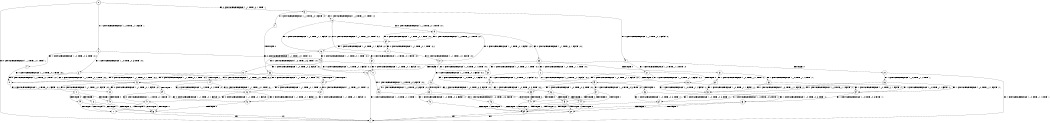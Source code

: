 digraph BCG {
size = "7, 10.5";
center = TRUE;
node [shape = circle];
0 [peripheries = 2];
0 -> 1 [label = "EX !0 !ATOMIC_EXCH_BRANCH (1, +1, TRUE, +0, 1, TRUE) !::"];
0 -> 2 [label = "EX !1 !ATOMIC_EXCH_BRANCH (1, +0, TRUE, +1, 1, FALSE) !::"];
0 -> 3 [label = "EX !0 !ATOMIC_EXCH_BRANCH (1, +1, TRUE, +0, 1, TRUE) !::"];
2 -> 4 [label = "EX !1 !ATOMIC_EXCH_BRANCH (1, +0, TRUE, +0, 3, TRUE) !:0:1:"];
2 -> 5 [label = "EX !0 !ATOMIC_EXCH_BRANCH (1, +1, TRUE, +0, 1, TRUE) !:0:1:"];
2 -> 6 [label = "EX !1 !ATOMIC_EXCH_BRANCH (1, +0, TRUE, +0, 3, TRUE) !:0:1:"];
3 -> 7 [label = "EX !0 !ATOMIC_EXCH_BRANCH (1, +1, TRUE, +0, 1, FALSE) !:0:"];
3 -> 8 [label = "EX !1 !ATOMIC_EXCH_BRANCH (1, +0, TRUE, +1, 1, TRUE) !:0:"];
3 -> 9 [label = "EX !0 !ATOMIC_EXCH_BRANCH (1, +1, TRUE, +0, 1, FALSE) !:0:"];
4 -> 10 [label = "EX !0 !ATOMIC_EXCH_BRANCH (1, +1, TRUE, +0, 1, TRUE) !:0:1:"];
5 -> 11 [label = "EX !0 !ATOMIC_EXCH_BRANCH (1, +1, TRUE, +0, 1, FALSE) !:0:1:"];
5 -> 12 [label = "EX !1 !ATOMIC_EXCH_BRANCH (1, +0, TRUE, +0, 3, FALSE) !:0:1:"];
5 -> 13 [label = "EX !0 !ATOMIC_EXCH_BRANCH (1, +1, TRUE, +0, 1, FALSE) !:0:1:"];
6 -> 10 [label = "EX !0 !ATOMIC_EXCH_BRANCH (1, +1, TRUE, +0, 1, TRUE) !:0:1:"];
6 -> 14 [label = "TERMINATE !1"];
6 -> 15 [label = "EX !0 !ATOMIC_EXCH_BRANCH (1, +1, TRUE, +0, 1, TRUE) !:0:1:"];
7 -> 16 [label = "TERMINATE !0"];
8 -> 17 [label = "EX !0 !ATOMIC_EXCH_BRANCH (1, +1, TRUE, +0, 1, TRUE) !:0:1:"];
8 -> 18 [label = "EX !1 !ATOMIC_EXCH_BRANCH (1, +0, TRUE, +1, 1, FALSE) !:0:1:"];
8 -> 19 [label = "EX !0 !ATOMIC_EXCH_BRANCH (1, +1, TRUE, +0, 1, TRUE) !:0:1:"];
9 -> 16 [label = "TERMINATE !0"];
9 -> 20 [label = "TERMINATE !0"];
9 -> 21 [label = "EX !1 !ATOMIC_EXCH_BRANCH (1, +0, TRUE, +1, 1, TRUE) !:0:"];
10 -> 22 [label = "EX !0 !ATOMIC_EXCH_BRANCH (1, +1, TRUE, +0, 1, FALSE) !:0:1:"];
11 -> 23 [label = "EX !1 !ATOMIC_EXCH_BRANCH (1, +0, TRUE, +0, 3, FALSE) !:0:1:"];
12 -> 10 [label = "EX !0 !ATOMIC_EXCH_BRANCH (1, +1, TRUE, +0, 1, TRUE) !:0:1:"];
12 -> 24 [label = "TERMINATE !1"];
12 -> 15 [label = "EX !0 !ATOMIC_EXCH_BRANCH (1, +1, TRUE, +0, 1, TRUE) !:0:1:"];
13 -> 23 [label = "EX !1 !ATOMIC_EXCH_BRANCH (1, +0, TRUE, +0, 3, FALSE) !:0:1:"];
13 -> 25 [label = "TERMINATE !0"];
13 -> 26 [label = "EX !1 !ATOMIC_EXCH_BRANCH (1, +0, TRUE, +0, 3, FALSE) !:0:1:"];
14 -> 27 [label = "EX !0 !ATOMIC_EXCH_BRANCH (1, +1, TRUE, +0, 1, TRUE) !:0:"];
14 -> 28 [label = "EX !0 !ATOMIC_EXCH_BRANCH (1, +1, TRUE, +0, 1, TRUE) !:0:"];
15 -> 22 [label = "EX !0 !ATOMIC_EXCH_BRANCH (1, +1, TRUE, +0, 1, FALSE) !:0:1:"];
15 -> 29 [label = "TERMINATE !1"];
15 -> 30 [label = "EX !0 !ATOMIC_EXCH_BRANCH (1, +1, TRUE, +0, 1, FALSE) !:0:1:"];
16 -> 1 [label = "EX !1 !ATOMIC_EXCH_BRANCH (1, +0, TRUE, +1, 1, TRUE) !::"];
17 -> 31 [label = "EX !0 !ATOMIC_EXCH_BRANCH (1, +1, TRUE, +0, 1, FALSE) !:0:1:"];
18 -> 32 [label = "EX !0 !ATOMIC_EXCH_BRANCH (1, +1, TRUE, +0, 1, TRUE) !:0:1:"];
18 -> 33 [label = "EX !1 !ATOMIC_EXCH_BRANCH (1, +0, TRUE, +0, 3, TRUE) !:0:1:"];
18 -> 5 [label = "EX !0 !ATOMIC_EXCH_BRANCH (1, +1, TRUE, +0, 1, TRUE) !:0:1:"];
19 -> 31 [label = "EX !0 !ATOMIC_EXCH_BRANCH (1, +1, TRUE, +0, 1, FALSE) !:0:1:"];
19 -> 34 [label = "EX !1 !ATOMIC_EXCH_BRANCH (1, +0, TRUE, +1, 1, TRUE) !:0:1:"];
19 -> 35 [label = "EX !0 !ATOMIC_EXCH_BRANCH (1, +1, TRUE, +0, 1, FALSE) !:0:1:"];
20 -> 1 [label = "EX !1 !ATOMIC_EXCH_BRANCH (1, +0, TRUE, +1, 1, TRUE) !::"];
20 -> 36 [label = "EX !1 !ATOMIC_EXCH_BRANCH (1, +0, TRUE, +1, 1, TRUE) !::"];
21 -> 37 [label = "EX !1 !ATOMIC_EXCH_BRANCH (1, +0, TRUE, +1, 1, FALSE) !:0:1:"];
21 -> 38 [label = "TERMINATE !0"];
21 -> 39 [label = "EX !1 !ATOMIC_EXCH_BRANCH (1, +0, TRUE, +1, 1, FALSE) !:0:1:"];
22 -> 40 [label = "TERMINATE !0"];
23 -> 41 [label = "TERMINATE !0"];
24 -> 27 [label = "EX !0 !ATOMIC_EXCH_BRANCH (1, +1, TRUE, +0, 1, TRUE) !:0:"];
24 -> 28 [label = "EX !0 !ATOMIC_EXCH_BRANCH (1, +1, TRUE, +0, 1, TRUE) !:0:"];
25 -> 42 [label = "EX !1 !ATOMIC_EXCH_BRANCH (1, +0, TRUE, +0, 3, FALSE) !:1:"];
25 -> 43 [label = "EX !1 !ATOMIC_EXCH_BRANCH (1, +0, TRUE, +0, 3, FALSE) !:1:"];
26 -> 41 [label = "TERMINATE !0"];
26 -> 44 [label = "TERMINATE !1"];
26 -> 45 [label = "TERMINATE !0"];
27 -> 46 [label = "EX !0 !ATOMIC_EXCH_BRANCH (1, +1, TRUE, +0, 1, FALSE) !:0:"];
28 -> 46 [label = "EX !0 !ATOMIC_EXCH_BRANCH (1, +1, TRUE, +0, 1, FALSE) !:0:"];
28 -> 47 [label = "EX !0 !ATOMIC_EXCH_BRANCH (1, +1, TRUE, +0, 1, FALSE) !:0:"];
29 -> 46 [label = "EX !0 !ATOMIC_EXCH_BRANCH (1, +1, TRUE, +0, 1, FALSE) !:0:"];
29 -> 47 [label = "EX !0 !ATOMIC_EXCH_BRANCH (1, +1, TRUE, +0, 1, FALSE) !:0:"];
30 -> 40 [label = "TERMINATE !0"];
30 -> 48 [label = "TERMINATE !1"];
30 -> 49 [label = "TERMINATE !0"];
31 -> 50 [label = "EX !1 !ATOMIC_EXCH_BRANCH (1, +0, TRUE, +1, 1, TRUE) !:0:1:"];
32 -> 11 [label = "EX !0 !ATOMIC_EXCH_BRANCH (1, +1, TRUE, +0, 1, FALSE) !:0:1:"];
33 -> 10 [label = "EX !0 !ATOMIC_EXCH_BRANCH (1, +1, TRUE, +0, 1, TRUE) !:0:1:"];
33 -> 24 [label = "TERMINATE !1"];
33 -> 15 [label = "EX !0 !ATOMIC_EXCH_BRANCH (1, +1, TRUE, +0, 1, TRUE) !:0:1:"];
34 -> 17 [label = "EX !0 !ATOMIC_EXCH_BRANCH (1, +1, TRUE, +0, 1, TRUE) !:0:1:"];
34 -> 18 [label = "EX !1 !ATOMIC_EXCH_BRANCH (1, +0, TRUE, +1, 1, FALSE) !:0:1:"];
34 -> 19 [label = "EX !0 !ATOMIC_EXCH_BRANCH (1, +1, TRUE, +0, 1, TRUE) !:0:1:"];
35 -> 50 [label = "EX !1 !ATOMIC_EXCH_BRANCH (1, +0, TRUE, +1, 1, TRUE) !:0:1:"];
35 -> 51 [label = "TERMINATE !0"];
35 -> 52 [label = "EX !1 !ATOMIC_EXCH_BRANCH (1, +0, TRUE, +1, 1, TRUE) !:0:1:"];
36 -> 53 [label = "EX !1 !ATOMIC_EXCH_BRANCH (1, +0, TRUE, +1, 1, FALSE) !:1:"];
36 -> 54 [label = "EX !1 !ATOMIC_EXCH_BRANCH (1, +0, TRUE, +1, 1, FALSE) !:1:"];
37 -> 55 [label = "EX !1 !ATOMIC_EXCH_BRANCH (1, +0, TRUE, +0, 3, TRUE) !:0:1:"];
38 -> 53 [label = "EX !1 !ATOMIC_EXCH_BRANCH (1, +0, TRUE, +1, 1, FALSE) !:1:"];
38 -> 54 [label = "EX !1 !ATOMIC_EXCH_BRANCH (1, +0, TRUE, +1, 1, FALSE) !:1:"];
39 -> 55 [label = "EX !1 !ATOMIC_EXCH_BRANCH (1, +0, TRUE, +0, 3, TRUE) !:0:1:"];
39 -> 56 [label = "TERMINATE !0"];
39 -> 57 [label = "EX !1 !ATOMIC_EXCH_BRANCH (1, +0, TRUE, +0, 3, TRUE) !:0:1:"];
40 -> 58 [label = "TERMINATE !1"];
41 -> 59 [label = "TERMINATE !1"];
42 -> 59 [label = "TERMINATE !1"];
43 -> 59 [label = "TERMINATE !1"];
43 -> 60 [label = "TERMINATE !1"];
44 -> 59 [label = "TERMINATE !0"];
44 -> 60 [label = "TERMINATE !0"];
45 -> 59 [label = "TERMINATE !1"];
45 -> 60 [label = "TERMINATE !1"];
46 -> 58 [label = "TERMINATE !0"];
47 -> 58 [label = "TERMINATE !0"];
47 -> 61 [label = "TERMINATE !0"];
48 -> 58 [label = "TERMINATE !0"];
48 -> 61 [label = "TERMINATE !0"];
49 -> 58 [label = "TERMINATE !1"];
49 -> 61 [label = "TERMINATE !1"];
50 -> 37 [label = "EX !1 !ATOMIC_EXCH_BRANCH (1, +0, TRUE, +1, 1, FALSE) !:0:1:"];
51 -> 62 [label = "EX !1 !ATOMIC_EXCH_BRANCH (1, +0, TRUE, +1, 1, TRUE) !:1:"];
51 -> 63 [label = "EX !1 !ATOMIC_EXCH_BRANCH (1, +0, TRUE, +1, 1, TRUE) !:1:"];
52 -> 37 [label = "EX !1 !ATOMIC_EXCH_BRANCH (1, +0, TRUE, +1, 1, FALSE) !:0:1:"];
52 -> 38 [label = "TERMINATE !0"];
52 -> 39 [label = "EX !1 !ATOMIC_EXCH_BRANCH (1, +0, TRUE, +1, 1, FALSE) !:0:1:"];
53 -> 64 [label = "EX !1 !ATOMIC_EXCH_BRANCH (1, +0, TRUE, +0, 3, TRUE) !:1:"];
54 -> 64 [label = "EX !1 !ATOMIC_EXCH_BRANCH (1, +0, TRUE, +0, 3, TRUE) !:1:"];
54 -> 65 [label = "EX !1 !ATOMIC_EXCH_BRANCH (1, +0, TRUE, +0, 3, TRUE) !:1:"];
55 -> 41 [label = "TERMINATE !0"];
56 -> 64 [label = "EX !1 !ATOMIC_EXCH_BRANCH (1, +0, TRUE, +0, 3, TRUE) !:1:"];
56 -> 65 [label = "EX !1 !ATOMIC_EXCH_BRANCH (1, +0, TRUE, +0, 3, TRUE) !:1:"];
57 -> 41 [label = "TERMINATE !0"];
57 -> 44 [label = "TERMINATE !1"];
57 -> 45 [label = "TERMINATE !0"];
58 -> 1 [label = "exit"];
59 -> 1 [label = "exit"];
60 -> 1 [label = "exit"];
61 -> 1 [label = "exit"];
62 -> 53 [label = "EX !1 !ATOMIC_EXCH_BRANCH (1, +0, TRUE, +1, 1, FALSE) !:1:"];
63 -> 53 [label = "EX !1 !ATOMIC_EXCH_BRANCH (1, +0, TRUE, +1, 1, FALSE) !:1:"];
63 -> 54 [label = "EX !1 !ATOMIC_EXCH_BRANCH (1, +0, TRUE, +1, 1, FALSE) !:1:"];
64 -> 59 [label = "TERMINATE !1"];
65 -> 59 [label = "TERMINATE !1"];
65 -> 60 [label = "TERMINATE !1"];
}
